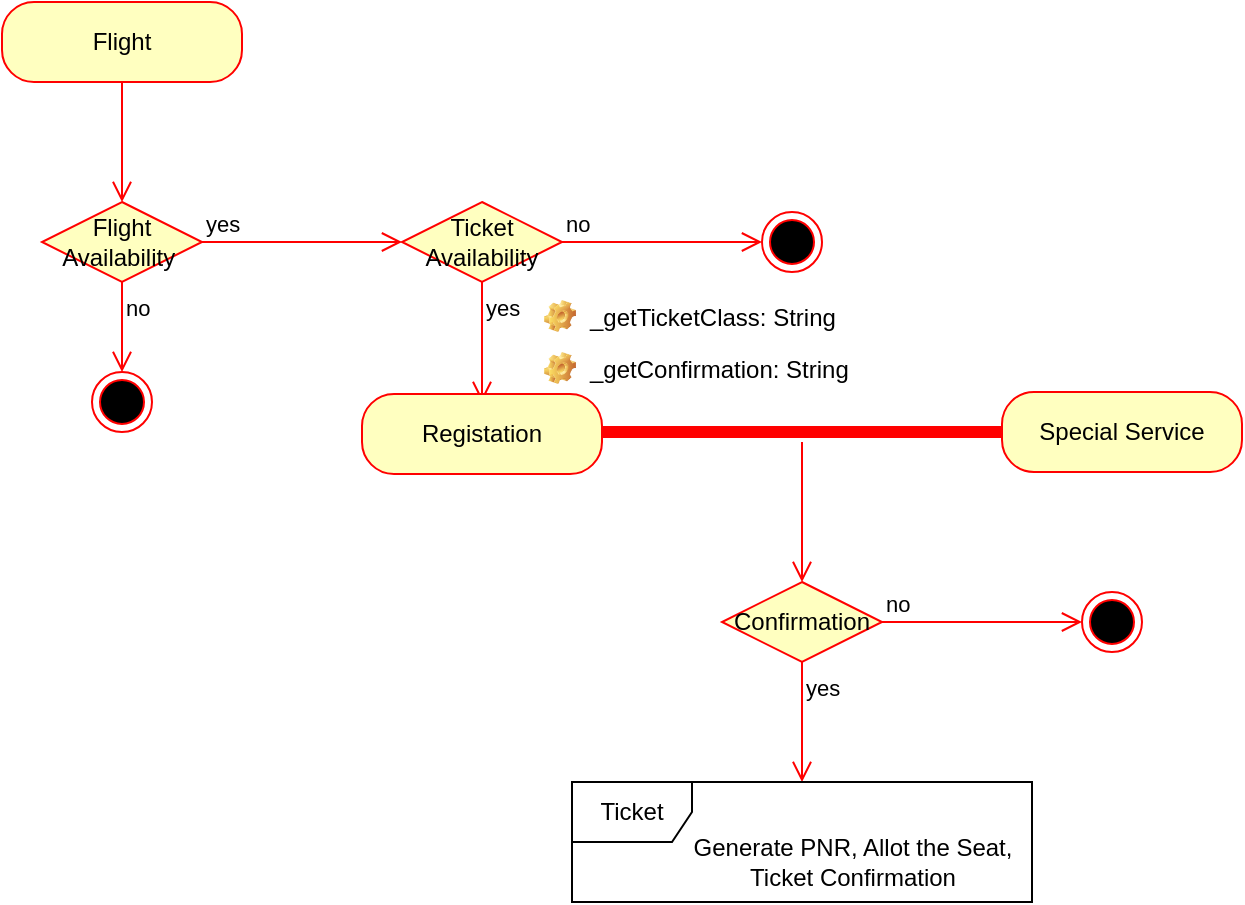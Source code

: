 <mxfile version="16.5.1" type="device"><diagram id="UchapuKzciFzR2M8yneF" name="Page-1"><mxGraphModel dx="1022" dy="531" grid="1" gridSize="10" guides="1" tooltips="1" connect="1" arrows="1" fold="1" page="1" pageScale="1" pageWidth="850" pageHeight="1100" math="0" shadow="0"><root><mxCell id="0"/><mxCell id="1" parent="0"/><mxCell id="uWO9_a71IQqP9-J26jOR-12" value="Flight" style="rounded=1;whiteSpace=wrap;html=1;arcSize=40;fontColor=#000000;fillColor=#ffffc0;strokeColor=#ff0000;" vertex="1" parent="1"><mxGeometry x="40" y="20" width="120" height="40" as="geometry"/></mxCell><mxCell id="uWO9_a71IQqP9-J26jOR-13" value="" style="edgeStyle=orthogonalEdgeStyle;html=1;verticalAlign=bottom;endArrow=open;endSize=8;strokeColor=#ff0000;rounded=0;" edge="1" source="uWO9_a71IQqP9-J26jOR-12" parent="1"><mxGeometry relative="1" as="geometry"><mxPoint x="100" y="120" as="targetPoint"/></mxGeometry></mxCell><mxCell id="uWO9_a71IQqP9-J26jOR-23" value="Flight Availability&amp;nbsp;" style="rhombus;whiteSpace=wrap;html=1;fillColor=#ffffc0;strokeColor=#ff0000;" vertex="1" parent="1"><mxGeometry x="60" y="120" width="80" height="40" as="geometry"/></mxCell><mxCell id="uWO9_a71IQqP9-J26jOR-24" value="yes" style="edgeStyle=orthogonalEdgeStyle;html=1;align=left;verticalAlign=bottom;endArrow=open;endSize=8;strokeColor=#ff0000;rounded=0;" edge="1" parent="1" source="uWO9_a71IQqP9-J26jOR-23"><mxGeometry x="-1" relative="1" as="geometry"><mxPoint x="240" y="140" as="targetPoint"/></mxGeometry></mxCell><mxCell id="uWO9_a71IQqP9-J26jOR-25" value="no" style="edgeStyle=orthogonalEdgeStyle;html=1;align=left;verticalAlign=top;endArrow=open;endSize=8;strokeColor=#ff0000;rounded=0;" edge="1" parent="1" source="uWO9_a71IQqP9-J26jOR-23" target="uWO9_a71IQqP9-J26jOR-30"><mxGeometry x="-1" relative="1" as="geometry"><mxPoint x="100" y="220" as="targetPoint"/></mxGeometry></mxCell><mxCell id="uWO9_a71IQqP9-J26jOR-26" value="Ticket Availability" style="rhombus;whiteSpace=wrap;html=1;fillColor=#ffffc0;strokeColor=#ff0000;" vertex="1" parent="1"><mxGeometry x="240" y="120" width="80" height="40" as="geometry"/></mxCell><mxCell id="uWO9_a71IQqP9-J26jOR-27" value="no" style="edgeStyle=orthogonalEdgeStyle;html=1;align=left;verticalAlign=bottom;endArrow=open;endSize=8;strokeColor=#ff0000;rounded=0;" edge="1" source="uWO9_a71IQqP9-J26jOR-26" parent="1"><mxGeometry x="-1" relative="1" as="geometry"><mxPoint x="420" y="140" as="targetPoint"/></mxGeometry></mxCell><mxCell id="uWO9_a71IQqP9-J26jOR-28" value="yes" style="edgeStyle=orthogonalEdgeStyle;html=1;align=left;verticalAlign=top;endArrow=open;endSize=8;strokeColor=#ff0000;rounded=0;" edge="1" source="uWO9_a71IQqP9-J26jOR-26" parent="1"><mxGeometry x="-1" relative="1" as="geometry"><mxPoint x="280" y="220" as="targetPoint"/></mxGeometry></mxCell><mxCell id="uWO9_a71IQqP9-J26jOR-29" value="" style="ellipse;html=1;shape=endState;fillColor=#000000;strokeColor=#ff0000;" vertex="1" parent="1"><mxGeometry x="420" y="125" width="30" height="30" as="geometry"/></mxCell><mxCell id="uWO9_a71IQqP9-J26jOR-30" value="" style="ellipse;html=1;shape=endState;fillColor=#000000;strokeColor=#ff0000;" vertex="1" parent="1"><mxGeometry x="85" y="205" width="30" height="30" as="geometry"/></mxCell><mxCell id="uWO9_a71IQqP9-J26jOR-33" value="_getConfirmation: String" style="label;fontStyle=0;strokeColor=none;fillColor=none;align=left;verticalAlign=top;overflow=hidden;spacingLeft=28;spacingRight=4;rotatable=0;points=[[0,0.5],[1,0.5]];portConstraint=eastwest;imageWidth=16;imageHeight=16;image=img/clipart/Gear_128x128.png" vertex="1" parent="1"><mxGeometry x="304" y="190" width="190" height="26" as="geometry"/></mxCell><mxCell id="uWO9_a71IQqP9-J26jOR-34" value="Registation" style="rounded=1;whiteSpace=wrap;html=1;arcSize=40;fontColor=#000000;fillColor=#ffffc0;strokeColor=#ff0000;" vertex="1" parent="1"><mxGeometry x="220" y="216" width="120" height="40" as="geometry"/></mxCell><mxCell id="uWO9_a71IQqP9-J26jOR-36" value="Special Service" style="rounded=1;whiteSpace=wrap;html=1;arcSize=40;fontColor=#000000;fillColor=#ffffc0;strokeColor=#ff0000;" vertex="1" parent="1"><mxGeometry x="540" y="215" width="120" height="40" as="geometry"/></mxCell><mxCell id="uWO9_a71IQqP9-J26jOR-38" value="_getTicketClass: String" style="label;fontStyle=0;strokeColor=none;fillColor=none;align=left;verticalAlign=top;overflow=hidden;spacingLeft=28;spacingRight=4;rotatable=0;points=[[0,0.5],[1,0.5]];portConstraint=eastwest;imageWidth=16;imageHeight=16;image=img/clipart/Gear_128x128.png" vertex="1" parent="1"><mxGeometry x="304" y="164" width="190" height="26" as="geometry"/></mxCell><mxCell id="uWO9_a71IQqP9-J26jOR-39" value="" style="shape=line;html=1;strokeWidth=6;strokeColor=#ff0000;" vertex="1" parent="1"><mxGeometry x="340" y="230" width="200" height="10" as="geometry"/></mxCell><mxCell id="uWO9_a71IQqP9-J26jOR-40" value="" style="edgeStyle=orthogonalEdgeStyle;html=1;verticalAlign=bottom;endArrow=open;endSize=8;strokeColor=#ff0000;rounded=0;" edge="1" source="uWO9_a71IQqP9-J26jOR-39" parent="1"><mxGeometry relative="1" as="geometry"><mxPoint x="440" y="310" as="targetPoint"/></mxGeometry></mxCell><mxCell id="uWO9_a71IQqP9-J26jOR-41" value="Confirmation" style="rhombus;whiteSpace=wrap;html=1;fillColor=#ffffc0;strokeColor=#ff0000;" vertex="1" parent="1"><mxGeometry x="400" y="310" width="80" height="40" as="geometry"/></mxCell><mxCell id="uWO9_a71IQqP9-J26jOR-42" value="no" style="edgeStyle=orthogonalEdgeStyle;html=1;align=left;verticalAlign=bottom;endArrow=open;endSize=8;strokeColor=#ff0000;rounded=0;" edge="1" source="uWO9_a71IQqP9-J26jOR-41" parent="1"><mxGeometry x="-1" relative="1" as="geometry"><mxPoint x="580" y="330" as="targetPoint"/></mxGeometry></mxCell><mxCell id="uWO9_a71IQqP9-J26jOR-43" value="yes" style="edgeStyle=orthogonalEdgeStyle;html=1;align=left;verticalAlign=top;endArrow=open;endSize=8;strokeColor=#ff0000;rounded=0;" edge="1" source="uWO9_a71IQqP9-J26jOR-41" parent="1"><mxGeometry x="-1" relative="1" as="geometry"><mxPoint x="440" y="410" as="targetPoint"/></mxGeometry></mxCell><mxCell id="uWO9_a71IQqP9-J26jOR-44" value="" style="ellipse;html=1;shape=endState;fillColor=#000000;strokeColor=#ff0000;" vertex="1" parent="1"><mxGeometry x="580" y="315" width="30" height="30" as="geometry"/></mxCell><mxCell id="uWO9_a71IQqP9-J26jOR-45" value="Ticket" style="shape=umlFrame;whiteSpace=wrap;html=1;" vertex="1" parent="1"><mxGeometry x="325" y="410" width="230" height="60" as="geometry"/></mxCell><mxCell id="uWO9_a71IQqP9-J26jOR-46" value="Generate PNR, Allot the Seat, &lt;br&gt;Ticket Confirmation" style="text;html=1;resizable=0;autosize=1;align=center;verticalAlign=middle;points=[];fillColor=none;strokeColor=none;rounded=0;" vertex="1" parent="1"><mxGeometry x="380" y="435" width="170" height="30" as="geometry"/></mxCell></root></mxGraphModel></diagram></mxfile>